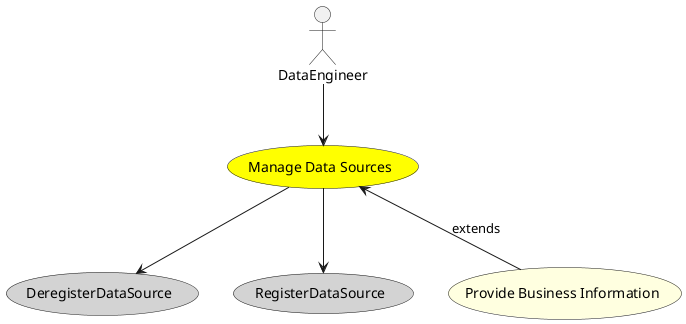 @startuml


usecase "Manage Data Sources" as ManageDataSources #yellow

Actor "DataEngineer" as DataEngineer

DataEngineer --> ManageDataSources



usecase "DeregisterDataSource" as DeregisterDataSource #lightgrey

ManageDataSources --> DeregisterDataSource

usecase "RegisterDataSource" as RegisterDataSource #lightgrey

ManageDataSources --> RegisterDataSource



usecase "Provide Business Information" as ProvideBusinessInformation #lightyellow

ManageDataSources <-- ProvideBusinessInformation : extends







@enduml
